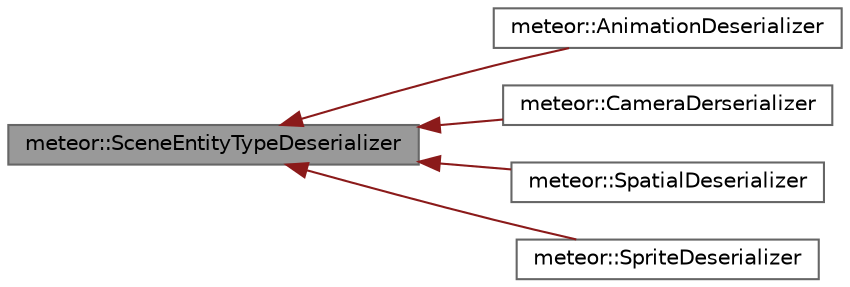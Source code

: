 digraph "meteor::SceneEntityTypeDeserializer"
{
 // LATEX_PDF_SIZE
  bgcolor="transparent";
  edge [fontname=Helvetica,fontsize=10,labelfontname=Helvetica,labelfontsize=10];
  node [fontname=Helvetica,fontsize=10,shape=box,height=0.2,width=0.4];
  rankdir="LR";
  Node1 [id="Node000001",label="meteor::SceneEntityTypeDeserializer",height=0.2,width=0.4,color="gray40", fillcolor="grey60", style="filled", fontcolor="black",tooltip="Base class for Scene Enity Derserializers."];
  Node1 -> Node2 [id="edge1_Node000001_Node000002",dir="back",color="firebrick4",style="solid",tooltip=" "];
  Node2 [id="Node000002",label="meteor::AnimationDeserializer",height=0.2,width=0.4,color="gray40", fillcolor="white", style="filled",URL="$classmeteor_1_1_animation_deserializer.html",tooltip="Deserializer for Aniamtion."];
  Node1 -> Node3 [id="edge2_Node000001_Node000003",dir="back",color="firebrick4",style="solid",tooltip=" "];
  Node3 [id="Node000003",label="meteor::CameraDerserializer",height=0.2,width=0.4,color="gray40", fillcolor="white", style="filled",URL="$classmeteor_1_1_camera_derserializer.html",tooltip="Deserializer for Camera."];
  Node1 -> Node4 [id="edge3_Node000001_Node000004",dir="back",color="firebrick4",style="solid",tooltip=" "];
  Node4 [id="Node000004",label="meteor::SpatialDeserializer",height=0.2,width=0.4,color="gray40", fillcolor="white", style="filled",URL="$classmeteor_1_1_spatial_deserializer.html",tooltip="Deserializer for SpatialEntity."];
  Node1 -> Node5 [id="edge4_Node000001_Node000005",dir="back",color="firebrick4",style="solid",tooltip=" "];
  Node5 [id="Node000005",label="meteor::SpriteDeserializer",height=0.2,width=0.4,color="gray40", fillcolor="white", style="filled",URL="$classmeteor_1_1_sprite_deserializer.html",tooltip="Desrializer for Sprite2D."];
}
